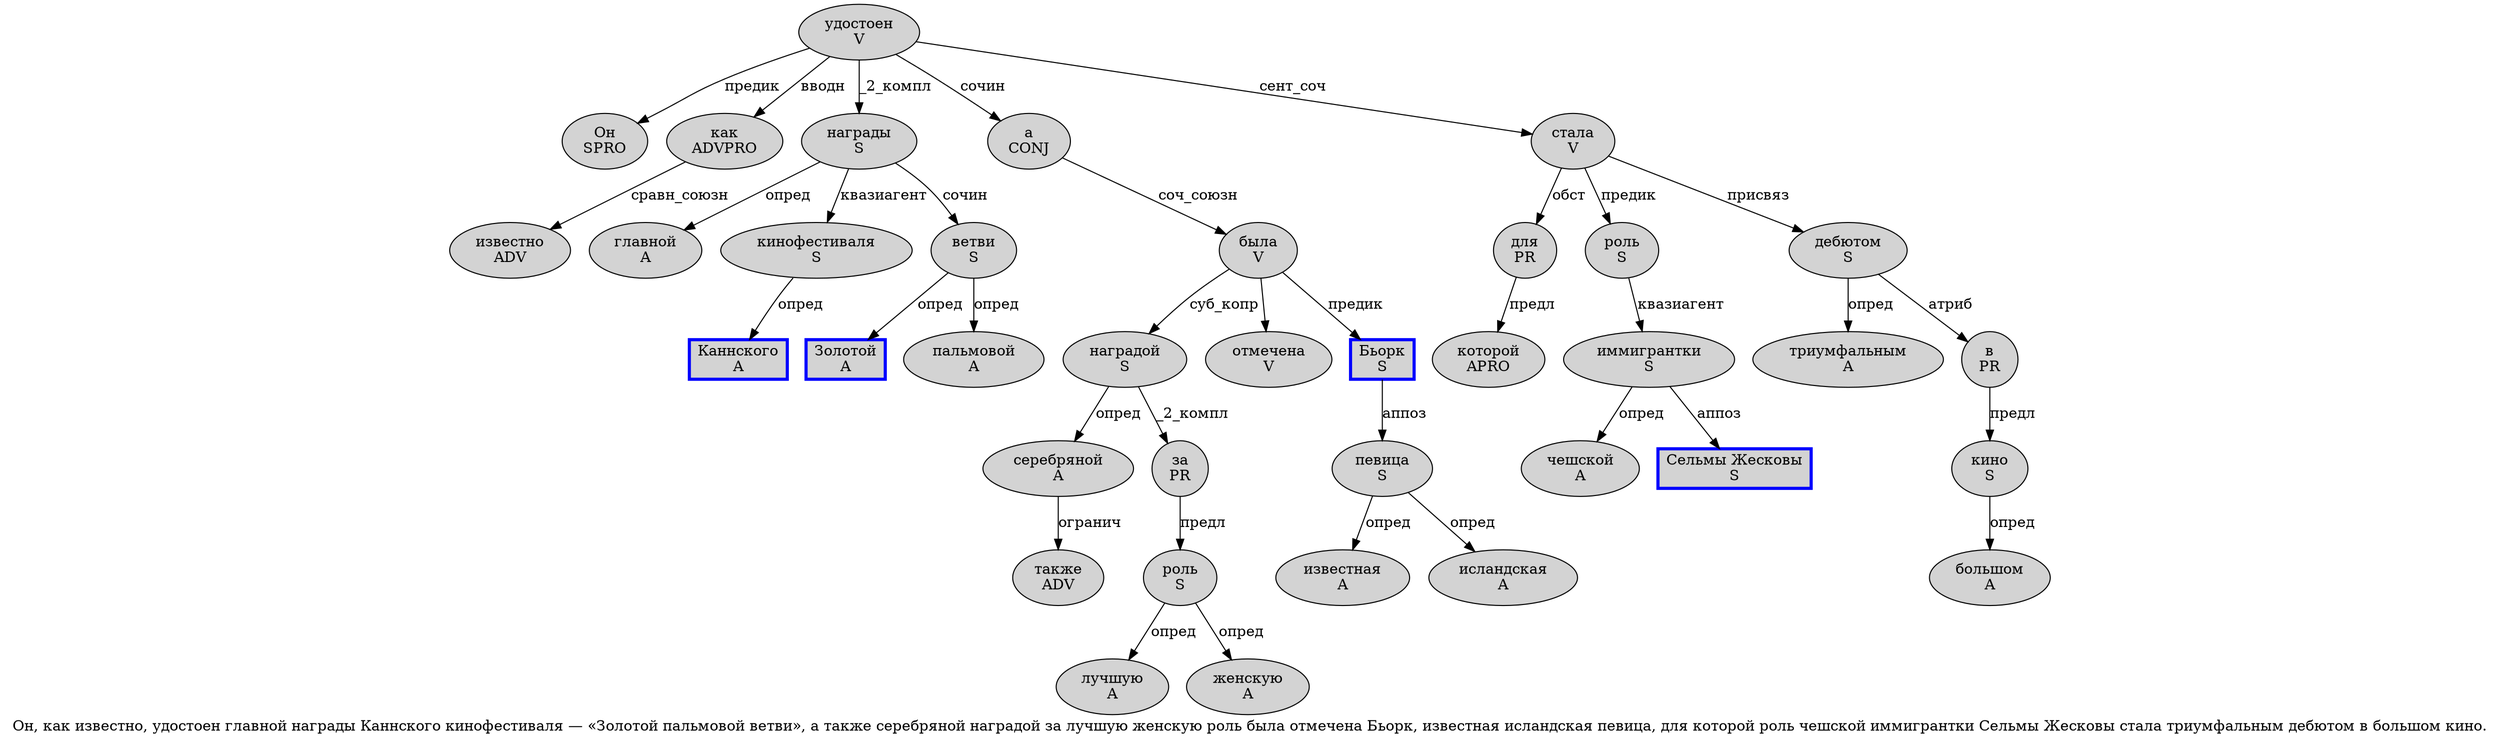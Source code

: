 digraph SENTENCE_826 {
	graph [label="Он, как известно, удостоен главной награды Каннского кинофестиваля — «Золотой пальмовой ветви», а также серебряной наградой за лучшую женскую роль была отмечена Бьорк, известная исландская певица, для которой роль чешской иммигрантки Сельмы Жесковы стала триумфальным дебютом в большом кино."]
	node [style=filled]
		0 [label="Он
SPRO" color="" fillcolor=lightgray penwidth=1 shape=ellipse]
		2 [label="как
ADVPRO" color="" fillcolor=lightgray penwidth=1 shape=ellipse]
		3 [label="известно
ADV" color="" fillcolor=lightgray penwidth=1 shape=ellipse]
		5 [label="удостоен
V" color="" fillcolor=lightgray penwidth=1 shape=ellipse]
		6 [label="главной
A" color="" fillcolor=lightgray penwidth=1 shape=ellipse]
		7 [label="награды
S" color="" fillcolor=lightgray penwidth=1 shape=ellipse]
		8 [label="Каннского
A" color=blue fillcolor=lightgray penwidth=3 shape=box]
		9 [label="кинофестиваля
S" color="" fillcolor=lightgray penwidth=1 shape=ellipse]
		12 [label="Золотой
A" color=blue fillcolor=lightgray penwidth=3 shape=box]
		13 [label="пальмовой
A" color="" fillcolor=lightgray penwidth=1 shape=ellipse]
		14 [label="ветви
S" color="" fillcolor=lightgray penwidth=1 shape=ellipse]
		17 [label="а
CONJ" color="" fillcolor=lightgray penwidth=1 shape=ellipse]
		18 [label="также
ADV" color="" fillcolor=lightgray penwidth=1 shape=ellipse]
		19 [label="серебряной
A" color="" fillcolor=lightgray penwidth=1 shape=ellipse]
		20 [label="наградой
S" color="" fillcolor=lightgray penwidth=1 shape=ellipse]
		21 [label="за
PR" color="" fillcolor=lightgray penwidth=1 shape=ellipse]
		22 [label="лучшую
A" color="" fillcolor=lightgray penwidth=1 shape=ellipse]
		23 [label="женскую
A" color="" fillcolor=lightgray penwidth=1 shape=ellipse]
		24 [label="роль
S" color="" fillcolor=lightgray penwidth=1 shape=ellipse]
		25 [label="была
V" color="" fillcolor=lightgray penwidth=1 shape=ellipse]
		26 [label="отмечена
V" color="" fillcolor=lightgray penwidth=1 shape=ellipse]
		27 [label="Бьорк
S" color=blue fillcolor=lightgray penwidth=3 shape=box]
		29 [label="известная
A" color="" fillcolor=lightgray penwidth=1 shape=ellipse]
		30 [label="исландская
A" color="" fillcolor=lightgray penwidth=1 shape=ellipse]
		31 [label="певица
S" color="" fillcolor=lightgray penwidth=1 shape=ellipse]
		33 [label="для
PR" color="" fillcolor=lightgray penwidth=1 shape=ellipse]
		34 [label="которой
APRO" color="" fillcolor=lightgray penwidth=1 shape=ellipse]
		35 [label="роль
S" color="" fillcolor=lightgray penwidth=1 shape=ellipse]
		36 [label="чешской
A" color="" fillcolor=lightgray penwidth=1 shape=ellipse]
		37 [label="иммигрантки
S" color="" fillcolor=lightgray penwidth=1 shape=ellipse]
		38 [label="Сельмы Жесковы
S" color=blue fillcolor=lightgray penwidth=3 shape=box]
		39 [label="стала
V" color="" fillcolor=lightgray penwidth=1 shape=ellipse]
		40 [label="триумфальным
A" color="" fillcolor=lightgray penwidth=1 shape=ellipse]
		41 [label="дебютом
S" color="" fillcolor=lightgray penwidth=1 shape=ellipse]
		42 [label="в
PR" color="" fillcolor=lightgray penwidth=1 shape=ellipse]
		43 [label="большом
A" color="" fillcolor=lightgray penwidth=1 shape=ellipse]
		44 [label="кино
S" color="" fillcolor=lightgray penwidth=1 shape=ellipse]
			21 -> 24 [label="предл"]
			5 -> 0 [label="предик"]
			5 -> 2 [label="вводн"]
			5 -> 7 [label="_2_компл"]
			5 -> 17 [label="сочин"]
			5 -> 39 [label="сент_соч"]
			2 -> 3 [label="сравн_союзн"]
			25 -> 20 [label="суб_копр"]
			25 -> 26
			25 -> 27 [label="предик"]
			24 -> 22 [label="опред"]
			24 -> 23 [label="опред"]
			41 -> 40 [label="опред"]
			41 -> 42 [label="атриб"]
			17 -> 25 [label="соч_союзн"]
			9 -> 8 [label="опред"]
			37 -> 36 [label="опред"]
			37 -> 38 [label="аппоз"]
			44 -> 43 [label="опред"]
			19 -> 18 [label="огранич"]
			33 -> 34 [label="предл"]
			27 -> 31 [label="аппоз"]
			20 -> 19 [label="опред"]
			20 -> 21 [label="_2_компл"]
			39 -> 33 [label="обст"]
			39 -> 35 [label="предик"]
			39 -> 41 [label="присвяз"]
			14 -> 12 [label="опред"]
			14 -> 13 [label="опред"]
			35 -> 37 [label="квазиагент"]
			7 -> 6 [label="опред"]
			7 -> 9 [label="квазиагент"]
			7 -> 14 [label="сочин"]
			42 -> 44 [label="предл"]
			31 -> 29 [label="опред"]
			31 -> 30 [label="опред"]
}
